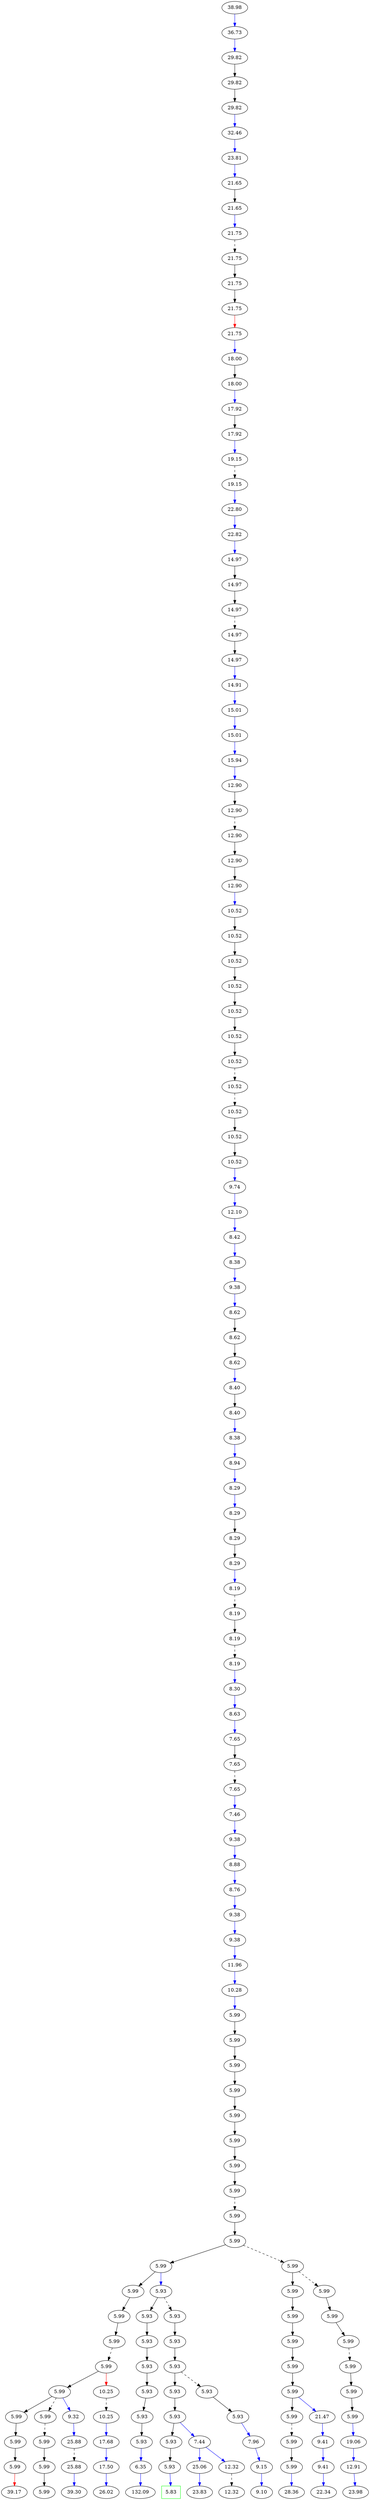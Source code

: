 digraph G {
2595 [label="38.98"];
18550 [label="36.73"];
20920 [label="29.82"];
30054 [label="29.82"];
40093 [label="29.82"];
56521 [label="32.46"];
65434 [label="23.81"];
73262 [label="21.65"];
80006 [label="21.65"];
99661 [label="21.75"];
103331 [label="21.75"];
110045 [label="21.75"];
120079 [label="21.75"];
133938 [label="21.75"];
146098 [label="18.00"];
150018 [label="18.00"];
162739 [label="17.92"];
170038 [label="17.92"];
186167 [label="19.15"];
190923 [label="19.15"];
206955 [label="22.80"];
215384 [label="22.82"];
221397 [label="14.97"];
230001 [label="14.97"];
240003 [label="14.97"];
253243 [label="14.97"];
260013 [label="14.97"];
271042 [label="14.91"];
284232 [label="15.01"];
290531 [label="15.01"];
303918 [label="15.94"];
319272 [label="12.90"];
320012 [label="12.90"];
333887 [label="12.90"];
340036 [label="12.90"];
350056 [label="12.90"];
363881 [label="10.52"];
370000 [label="10.52"];
380001 [label="10.52"];
390002 [label="10.52"];
400005 [label="10.52"];
410008 [label="10.52"];
420008 [label="10.52"];
439330 [label="10.52"];
449172 [label="10.52"];
450053 [label="10.52"];
460090 [label="10.52"];
479105 [label="9.74"];
488281 [label="12.10"];
492758 [label="8.42"];
500862 [label="8.38"];
516681 [label="9.38"];
523922 [label="8.62"];
530004 [label="8.62"];
540005 [label="8.62"];
550485 [label="8.40"];
560004 [label="8.40"];
572118 [label="8.38"];
581298 [label="8.94"];
592872 [label="8.29"];
606461 [label="8.29"];
610001 [label="8.29"];
620008 [label="8.29"];
636141 [label="8.19"];
640664 [label="8.19"];
650027 [label="8.19"];
664808 [label="8.19"];
672648 [label="8.30"];
681751 [label="8.63"];
693246 [label="7.65"];
700005 [label="7.65"];
711391 [label="7.65"];
729138 [label="7.46"];
734533 [label="9.38"];
746772 [label="8.88"];
751676 [label="8.76"];
768283 [label="9.38"];
779284 [label="9.38"];
788075 [label="11.96"];
795773 [label="10.28"];
803504 [label="5.99"];
810000 [label="5.99"];
820000 [label="5.99"];
830000 [label="5.99"];
840000 [label="5.99"];
850000 [label="5.99"];
860000 [label="5.99"];
870000 [label="5.99"];
880895 [label="5.99"];
890001 [label="5.99"];
900001 [label="5.99"];
903370 [label="5.99"];
910001 [label="5.99"];
910002 [label="5.99"];
916549 [label="5.99"];
918613 [label="5.93"];
920001 [label="5.93"];
920003 [label="5.99"];
920004 [label="5.99"];
920005 [label="5.99"];
922403 [label="5.93"];
930002 [label="5.93"];
930003 [label="5.93"];
930005 [label="5.99"];
930006 [label="5.99"];
930007 [label="5.99"];
940002 [label="5.93"];
940003 [label="5.93"];
940006 [label="5.99"];
942778 [label="5.99"];
947631 [label="5.99"];
950003 [label="5.93"];
950004 [label="5.93"];
950007 [label="5.99"];
950009 [label="5.99"];
950010 [label="5.99"];
955602 [label="5.93"];
959120 [label="10.25"];
960005 [label="5.93"];
960006 [label="5.93"];
960007 [label="5.93"];
960010 [label="5.99"];
960012 [label="5.99"];
960013 [label="5.99"];
960340 [label="21.47"];
962520 [label="5.99"];
967439 [label="10.25"];
969571 [label="9.32"];
970007 [label="5.93"];
970008 [label="5.93"];
970014 [label="5.99"];
971280 [label="5.99"];
971577 [label="7.44"];
972584 [label="19.06"];
972702 [label="9.41"];
973929 [label="17.68"];
977464 [label="25.88"];
979076 [label="7.96"];
979398 [label="5.99"];
980009 [label="5.93"];
980018 [label="5.99"];
980023 [label="5.99"];
980027 [label="5.99"];
980897 [label="9.15"];
981348 [label="25.06"];
981973 [label="17.50"];
983864 [label="25.88"];
985027 [label="9.41"];
987615 [label="6.35"];
989657 [label="12.91"];
989746 [label="12.32"];
990028 [label="5.99"];
990787 [label="12.32"];
990903 [label="39.30"];
993449 [label="39.17"];
994085 [label="22.34"];
994723 [label="132.09"];
995534 [label="26.02"];
996270 [label="5.83",shape=box,color=green];
996502 [label="23.83"];
997717 [label="28.36"];
998628 [label="23.98"];
999323 [label="9.10"];
2595 -> 18550 [color=blue];
18550 -> 20920 [color=blue];
20920 -> 30054 [color=black];
30054 -> 40093 [color=black];
40093 -> 56521 [color=blue];
56521 -> 65434 [color=blue];
65434 -> 73262 [color=blue];
73262 -> 80006 [color=black];
80006 -> 99661 [color=blue];
99661 -> 103331 [color=black,style=dashed];
103331 -> 110045 [color=black];
110045 -> 120079 [color=black];
120079 -> 133938 [color=red];
133938 -> 146098 [color=blue];
146098 -> 150018 [color=black];
150018 -> 162739 [color=blue];
162739 -> 170038 [color=black];
170038 -> 186167 [color=blue];
186167 -> 190923 [color=black,style=dashed];
190923 -> 206955 [color=blue];
206955 -> 215384 [color=blue];
215384 -> 221397 [color=blue];
221397 -> 230001 [color=black];
230001 -> 240003 [color=black];
240003 -> 253243 [color=black,style=dashed];
253243 -> 260013 [color=black];
260013 -> 271042 [color=blue];
271042 -> 284232 [color=blue];
284232 -> 290531 [color=blue];
290531 -> 303918 [color=blue];
303918 -> 319272 [color=blue];
319272 -> 320012 [color=black];
320012 -> 333887 [color=black,style=dashed];
333887 -> 340036 [color=black];
340036 -> 350056 [color=black];
350056 -> 363881 [color=blue];
363881 -> 370000 [color=black];
370000 -> 380001 [color=black];
380001 -> 390002 [color=black];
390002 -> 400005 [color=black];
400005 -> 410008 [color=black];
410008 -> 420008 [color=black];
420008 -> 439330 [color=black,style=dashed];
439330 -> 449172 [color=black,style=dashed];
449172 -> 450053 [color=black];
450053 -> 460090 [color=black];
460090 -> 479105 [color=blue];
479105 -> 488281 [color=blue];
488281 -> 492758 [color=blue];
492758 -> 500862 [color=blue];
500862 -> 516681 [color=blue];
516681 -> 523922 [color=blue];
523922 -> 530004 [color=black];
530004 -> 540005 [color=black];
540005 -> 550485 [color=blue];
550485 -> 560004 [color=black];
560004 -> 572118 [color=blue];
572118 -> 581298 [color=blue];
581298 -> 592872 [color=blue];
592872 -> 606461 [color=blue];
606461 -> 610001 [color=black];
610001 -> 620008 [color=black];
620008 -> 636141 [color=blue];
636141 -> 640664 [color=black,style=dashed];
640664 -> 650027 [color=black];
650027 -> 664808 [color=black,style=dashed];
664808 -> 672648 [color=blue];
672648 -> 681751 [color=blue];
681751 -> 693246 [color=blue];
693246 -> 700005 [color=black];
700005 -> 711391 [color=black,style=dashed];
711391 -> 729138 [color=blue];
729138 -> 734533 [color=blue];
734533 -> 746772 [color=blue];
746772 -> 751676 [color=blue];
751676 -> 768283 [color=blue];
768283 -> 779284 [color=blue];
779284 -> 788075 [color=blue];
788075 -> 795773 [color=blue];
795773 -> 803504 [color=blue];
803504 -> 810000 [color=black];
810000 -> 820000 [color=black];
820000 -> 830000 [color=black];
830000 -> 840000 [color=black];
840000 -> 850000 [color=black];
850000 -> 860000 [color=black];
860000 -> 870000 [color=black];
870000 -> 880895 [color=black,style=dashed];
880895 -> 890001 [color=black];
890001 -> 900001 [color=black];
890001 -> 903370 [color=black,style=dashed];
900001 -> 910001 [color=black];
900001 -> 918613 [color=blue];
903370 -> 910002 [color=black];
903370 -> 916549 [color=black,style=dashed];
910001 -> 920003 [color=black];
910002 -> 920004 [color=black];
916549 -> 920005 [color=black];
918613 -> 920001 [color=black];
918613 -> 922403 [color=black,style=dashed];
920001 -> 930002 [color=black];
920003 -> 930005 [color=black];
920004 -> 930006 [color=black];
920005 -> 930007 [color=black];
922403 -> 930003 [color=black];
930002 -> 940002 [color=black];
930003 -> 940003 [color=black];
930005 -> 942778 [color=black,style=dashed];
930006 -> 940006 [color=black];
930007 -> 947631 [color=black,style=dashed];
940002 -> 950003 [color=black];
940003 -> 950004 [color=black];
940003 -> 955602 [color=black,style=dashed];
940006 -> 950007 [color=black];
942778 -> 950009 [color=black];
942778 -> 959120 [color=red];
947631 -> 950010 [color=black];
950003 -> 960005 [color=black];
950004 -> 960006 [color=black];
950007 -> 960010 [color=black];
950007 -> 960340 [color=blue];
950009 -> 960012 [color=black];
950009 -> 962520 [color=black,style=dashed];
950009 -> 969571 [color=blue];
950010 -> 960013 [color=black];
955602 -> 960007 [color=black];
959120 -> 967439 [color=black,style=dashed];
960005 -> 970007 [color=black];
960006 -> 970008 [color=black];
960006 -> 971577 [color=blue];
960007 -> 979076 [color=blue];
960010 -> 979398 [color=black,style=dashed];
960012 -> 970014 [color=black];
960013 -> 972584 [color=blue];
960340 -> 972702 [color=blue];
962520 -> 971280 [color=black,style=dashed];
967439 -> 973929 [color=blue];
969571 -> 977464 [color=blue];
970007 -> 987615 [color=blue];
970008 -> 980009 [color=black];
970014 -> 980018 [color=black];
971280 -> 980023 [color=black];
971577 -> 981348 [color=blue];
971577 -> 989746 [color=blue];
972584 -> 989657 [color=blue];
972702 -> 985027 [color=blue];
973929 -> 981973 [color=blue];
977464 -> 983864 [color=black,style=dashed];
979076 -> 980897 [color=blue];
979398 -> 980027 [color=black];
980009 -> 996270 [color=blue];
980018 -> 993449 [color=red];
980023 -> 990028 [color=black];
980027 -> 997717 [color=blue];
980897 -> 999323 [color=blue];
981348 -> 996502 [color=blue];
981973 -> 995534 [color=blue];
983864 -> 990903 [color=blue];
985027 -> 994085 [color=blue];
987615 -> 994723 [color=blue];
989657 -> 998628 [color=blue];
989746 -> 990787 [color=black,style=dashed];
}